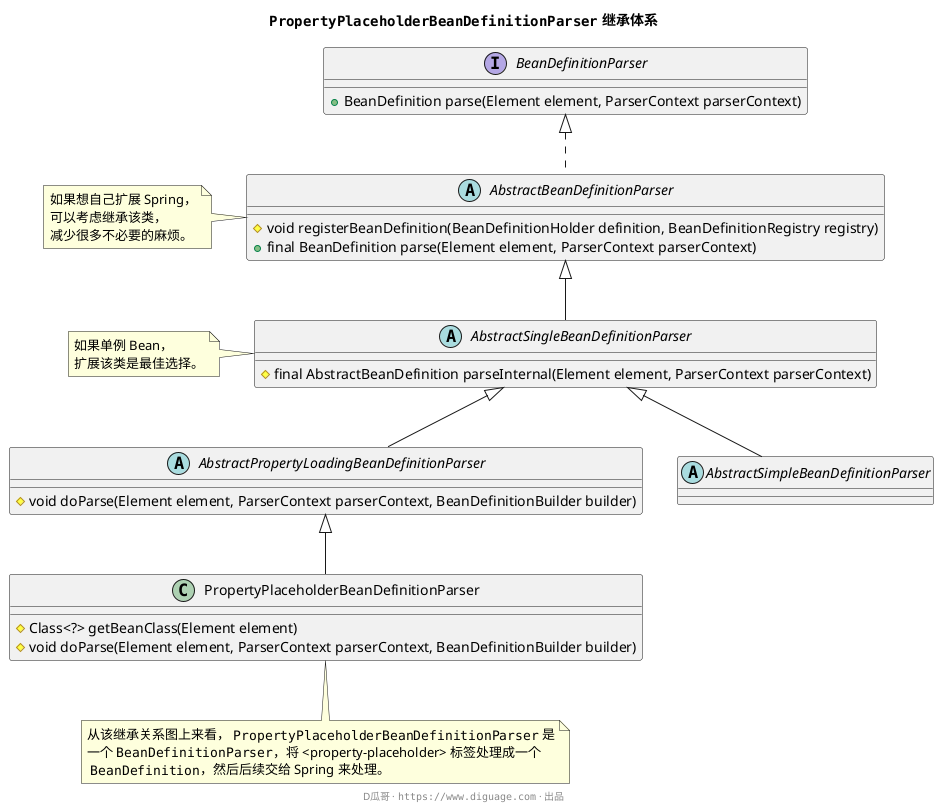 @startuml

title **""PropertyPlaceholderBeanDefinitionParser"" 继承体系**

interface BeanDefinitionParser {
	+ BeanDefinition parse(Element element, ParserContext parserContext)
}

abstract class AbstractBeanDefinitionParser implements BeanDefinitionParser {
    # void registerBeanDefinition(BeanDefinitionHolder definition, BeanDefinitionRegistry registry)
    + final BeanDefinition parse(Element element, ParserContext parserContext)
}
note left: 如果想自己扩展 Spring，\n可以考虑继承该类，\n减少很多不必要的麻烦。

abstract class AbstractSingleBeanDefinitionParser extends AbstractBeanDefinitionParser {
    # final AbstractBeanDefinition parseInternal(Element element, ParserContext parserContext)
}
note left: 如果单例 Bean，\n扩展该类是最佳选择。

abstract class AbstractPropertyLoadingBeanDefinitionParser extends AbstractSingleBeanDefinitionParser {
    # void doParse(Element element, ParserContext parserContext, BeanDefinitionBuilder builder)
}

class PropertyPlaceholderBeanDefinitionParser extends AbstractPropertyLoadingBeanDefinitionParser {
    # Class<?> getBeanClass(Element element)
    # void doParse(Element element, ParserContext parserContext, BeanDefinitionBuilder builder)
}

note bottom of PropertyPlaceholderBeanDefinitionParser: 从该继承关系图上来看， ""PropertyPlaceholderBeanDefinitionParser"" 是\n一个 ""BeanDefinitionParser""，将 <property-placeholder> 标签处理成一个\n ""BeanDefinition""，然后后续交给 Spring 来处理。

abstract class AbstractSimpleBeanDefinitionParser extends AbstractSingleBeanDefinitionParser

footer D瓜哥 · ""https://www.diguage.com"" · 出品
@enduml